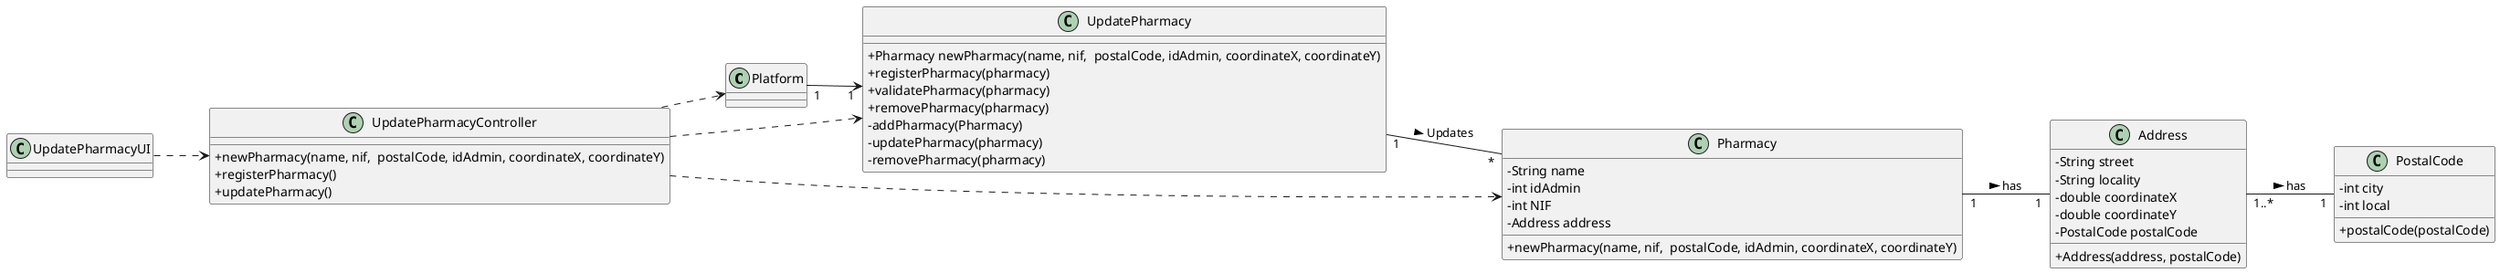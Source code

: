 @startuml
skinparam classAttributeIconSize 0

left to right direction

class Platform {
}

class UpdatePharmacyUI {
}

class UpdatePharmacyController {
 +newPharmacy(name, nif,  postalCode, idAdmin, coordinateX, coordinateY)
 +registerPharmacy()
 +updatePharmacy()
}


class UpdatePharmacy {
  +Pharmacy newPharmacy(name, nif,  postalCode, idAdmin, coordinateX, coordinateY)
  +registerPharmacy(pharmacy)
  +validatePharmacy(pharmacy)
  +removePharmacy(pharmacy)
  -addPharmacy(Pharmacy)
  -updatePharmacy(pharmacy)
  -removePharmacy(pharmacy)
}

class Pharmacy {
  -String name
  -int idAdmin
  -int NIF
  -Address address

  +newPharmacy(name, nif,  postalCode, idAdmin, coordinateX, coordinateY)

}

class Address {
  -String street
  -String locality
  -double coordinateX
  -double coordinateY
  -PostalCode postalCode

  +Address(address, postalCode)
}

class PostalCode {
  -int city
  -int local
  +postalCode(postalCode)
}


UpdatePharmacyUI ..> UpdatePharmacyController
UpdatePharmacyController ..> Platform
UpdatePharmacyController ...> UpdatePharmacy
UpdatePharmacyController ...> Pharmacy

Platform "1"-->"1" UpdatePharmacy
UpdatePharmacy "1" -- "*" Pharmacy : Updates >
Pharmacy "1" -- "1" Address: has  >
Address "1..*" -- "1" PostalCode: has  >

@enduml


